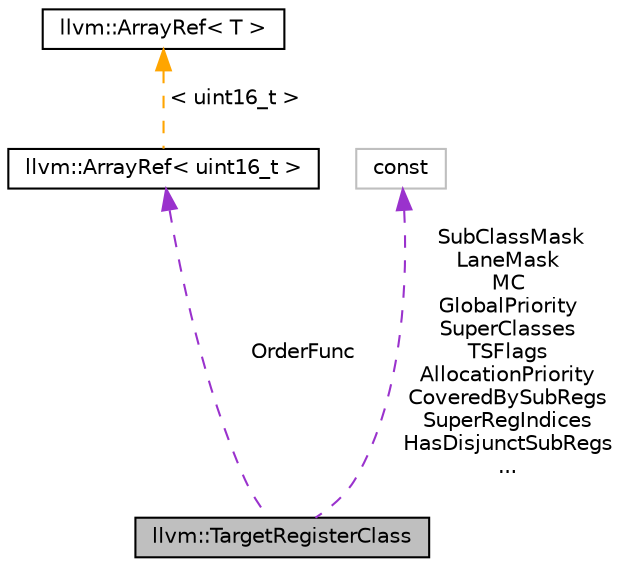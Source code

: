 digraph "llvm::TargetRegisterClass"
{
 // LATEX_PDF_SIZE
  bgcolor="transparent";
  edge [fontname="Helvetica",fontsize="10",labelfontname="Helvetica",labelfontsize="10"];
  node [fontname="Helvetica",fontsize="10",shape=record];
  Node1 [label="llvm::TargetRegisterClass",height=0.2,width=0.4,color="black", fillcolor="grey75", style="filled", fontcolor="black",tooltip=" "];
  Node2 -> Node1 [dir="back",color="darkorchid3",fontsize="10",style="dashed",label=" OrderFunc" ,fontname="Helvetica"];
  Node2 [label="llvm::ArrayRef\< uint16_t \>",height=0.2,width=0.4,color="black",URL="$classllvm_1_1ArrayRef.html",tooltip=" "];
  Node3 -> Node2 [dir="back",color="orange",fontsize="10",style="dashed",label=" \< uint16_t \>" ,fontname="Helvetica"];
  Node3 [label="llvm::ArrayRef\< T \>",height=0.2,width=0.4,color="black",URL="$classllvm_1_1ArrayRef.html",tooltip="ArrayRef - Represent a constant reference to an array (0 or more elements consecutively in memory),..."];
  Node4 -> Node1 [dir="back",color="darkorchid3",fontsize="10",style="dashed",label=" SubClassMask\nLaneMask\nMC\nGlobalPriority\nSuperClasses\nTSFlags\nAllocationPriority\nCoveredBySubRegs\nSuperRegIndices\nHasDisjunctSubRegs\n..." ,fontname="Helvetica"];
  Node4 [label="const",height=0.2,width=0.4,color="grey75",tooltip=" "];
}
